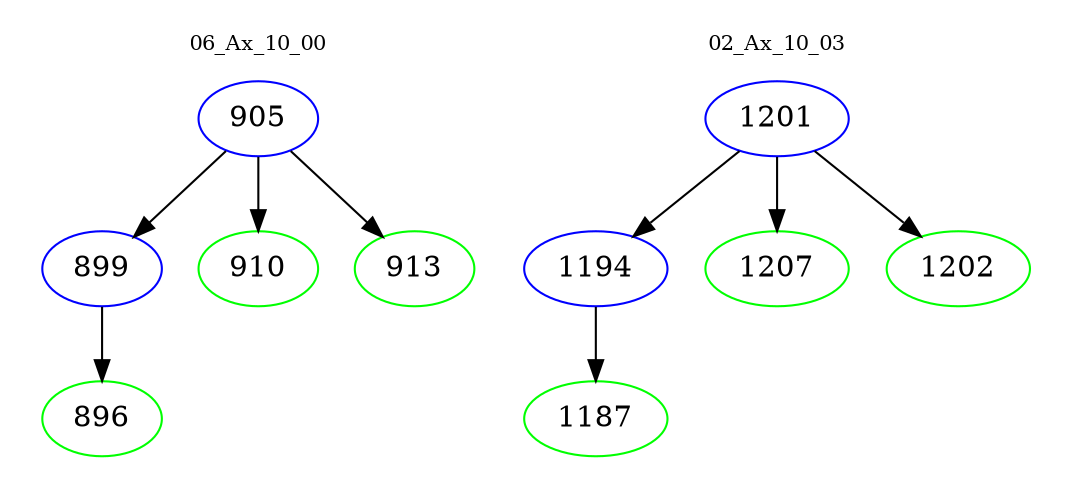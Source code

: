 digraph{
subgraph cluster_0 {
color = white
label = "06_Ax_10_00";
fontsize=10;
T0_905 [label="905", color="blue"]
T0_905 -> T0_899 [color="black"]
T0_899 [label="899", color="blue"]
T0_899 -> T0_896 [color="black"]
T0_896 [label="896", color="green"]
T0_905 -> T0_910 [color="black"]
T0_910 [label="910", color="green"]
T0_905 -> T0_913 [color="black"]
T0_913 [label="913", color="green"]
}
subgraph cluster_1 {
color = white
label = "02_Ax_10_03";
fontsize=10;
T1_1201 [label="1201", color="blue"]
T1_1201 -> T1_1194 [color="black"]
T1_1194 [label="1194", color="blue"]
T1_1194 -> T1_1187 [color="black"]
T1_1187 [label="1187", color="green"]
T1_1201 -> T1_1207 [color="black"]
T1_1207 [label="1207", color="green"]
T1_1201 -> T1_1202 [color="black"]
T1_1202 [label="1202", color="green"]
}
}
